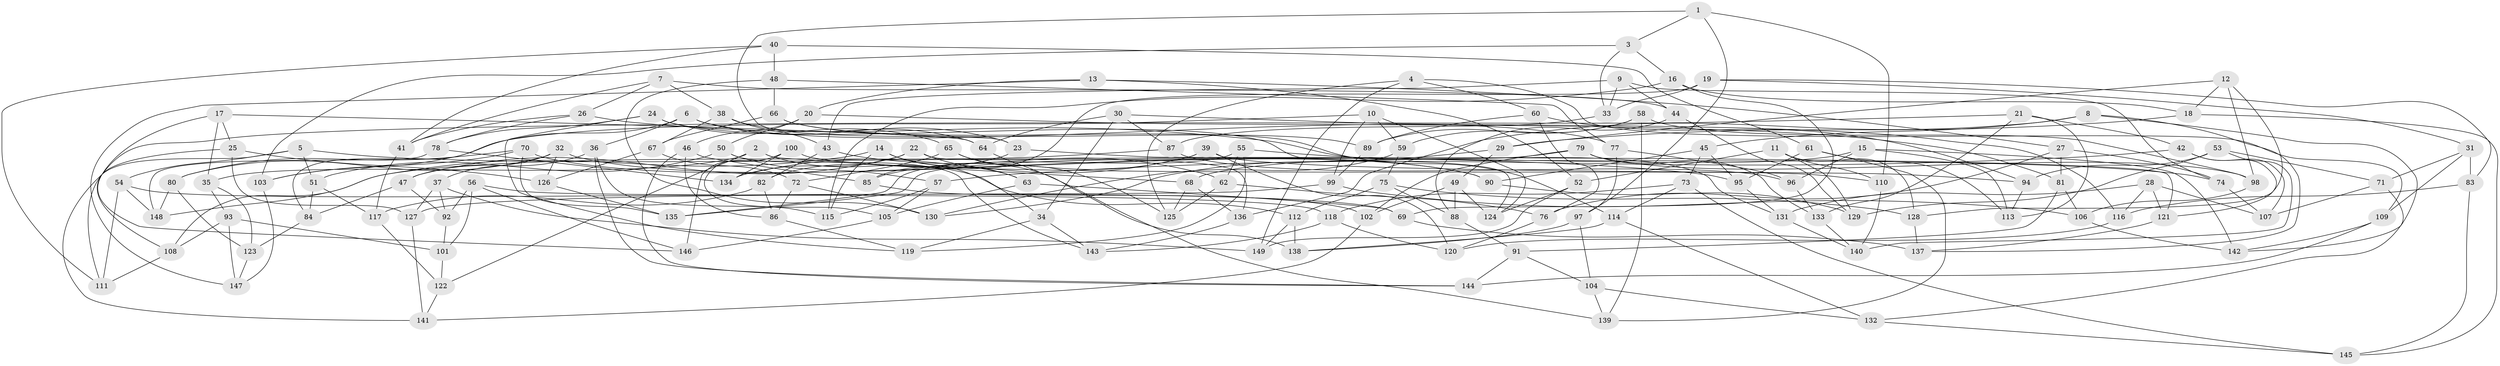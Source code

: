 // coarse degree distribution, {5: 0.1864406779661017, 3: 0.1016949152542373, 4: 0.4067796610169492, 9: 0.05084745762711865, 7: 0.1016949152542373, 10: 0.03389830508474576, 8: 0.01694915254237288, 6: 0.05084745762711865, 17: 0.01694915254237288, 15: 0.01694915254237288, 14: 0.01694915254237288}
// Generated by graph-tools (version 1.1) at 2025/01/03/04/25 22:01:54]
// undirected, 149 vertices, 298 edges
graph export_dot {
graph [start="1"]
  node [color=gray90,style=filled];
  1;
  2;
  3;
  4;
  5;
  6;
  7;
  8;
  9;
  10;
  11;
  12;
  13;
  14;
  15;
  16;
  17;
  18;
  19;
  20;
  21;
  22;
  23;
  24;
  25;
  26;
  27;
  28;
  29;
  30;
  31;
  32;
  33;
  34;
  35;
  36;
  37;
  38;
  39;
  40;
  41;
  42;
  43;
  44;
  45;
  46;
  47;
  48;
  49;
  50;
  51;
  52;
  53;
  54;
  55;
  56;
  57;
  58;
  59;
  60;
  61;
  62;
  63;
  64;
  65;
  66;
  67;
  68;
  69;
  70;
  71;
  72;
  73;
  74;
  75;
  76;
  77;
  78;
  79;
  80;
  81;
  82;
  83;
  84;
  85;
  86;
  87;
  88;
  89;
  90;
  91;
  92;
  93;
  94;
  95;
  96;
  97;
  98;
  99;
  100;
  101;
  102;
  103;
  104;
  105;
  106;
  107;
  108;
  109;
  110;
  111;
  112;
  113;
  114;
  115;
  116;
  117;
  118;
  119;
  120;
  121;
  122;
  123;
  124;
  125;
  126;
  127;
  128;
  129;
  130;
  131;
  132;
  133;
  134;
  135;
  136;
  137;
  138;
  139;
  140;
  141;
  142;
  143;
  144;
  145;
  146;
  147;
  148;
  149;
  1 -- 3;
  1 -- 110;
  1 -- 97;
  1 -- 23;
  2 -- 112;
  2 -- 68;
  2 -- 122;
  2 -- 35;
  3 -- 103;
  3 -- 33;
  3 -- 16;
  4 -- 60;
  4 -- 109;
  4 -- 149;
  4 -- 125;
  5 -- 141;
  5 -- 95;
  5 -- 51;
  5 -- 54;
  6 -- 77;
  6 -- 23;
  6 -- 84;
  6 -- 36;
  7 -- 44;
  7 -- 26;
  7 -- 38;
  7 -- 41;
  8 -- 45;
  8 -- 142;
  8 -- 136;
  8 -- 137;
  9 -- 74;
  9 -- 33;
  9 -- 44;
  9 -- 43;
  10 -- 59;
  10 -- 124;
  10 -- 103;
  10 -- 99;
  11 -- 110;
  11 -- 128;
  11 -- 129;
  11 -- 52;
  12 -- 98;
  12 -- 29;
  12 -- 128;
  12 -- 18;
  13 -- 52;
  13 -- 27;
  13 -- 20;
  13 -- 147;
  14 -- 63;
  14 -- 115;
  14 -- 108;
  14 -- 34;
  15 -- 113;
  15 -- 96;
  15 -- 68;
  15 -- 142;
  16 -- 18;
  16 -- 115;
  16 -- 69;
  17 -- 25;
  17 -- 146;
  17 -- 35;
  17 -- 64;
  18 -- 145;
  18 -- 29;
  19 -- 31;
  19 -- 33;
  19 -- 85;
  19 -- 83;
  20 -- 81;
  20 -- 50;
  20 -- 46;
  21 -- 42;
  21 -- 113;
  21 -- 108;
  21 -- 133;
  22 -- 136;
  22 -- 134;
  22 -- 47;
  22 -- 63;
  23 -- 82;
  23 -- 121;
  24 -- 65;
  24 -- 78;
  24 -- 119;
  24 -- 124;
  25 -- 127;
  25 -- 126;
  25 -- 111;
  26 -- 131;
  26 -- 41;
  26 -- 78;
  27 -- 81;
  27 -- 74;
  27 -- 76;
  28 -- 121;
  28 -- 116;
  28 -- 131;
  28 -- 107;
  29 -- 49;
  29 -- 130;
  30 -- 34;
  30 -- 87;
  30 -- 64;
  30 -- 116;
  31 -- 71;
  31 -- 109;
  31 -- 83;
  32 -- 126;
  32 -- 80;
  32 -- 37;
  32 -- 90;
  33 -- 87;
  34 -- 143;
  34 -- 119;
  35 -- 123;
  35 -- 93;
  36 -- 47;
  36 -- 115;
  36 -- 144;
  37 -- 149;
  37 -- 92;
  37 -- 127;
  38 -- 43;
  38 -- 67;
  38 -- 64;
  39 -- 94;
  39 -- 120;
  39 -- 134;
  39 -- 85;
  40 -- 61;
  40 -- 41;
  40 -- 111;
  40 -- 48;
  41 -- 117;
  42 -- 57;
  42 -- 107;
  42 -- 121;
  43 -- 82;
  43 -- 62;
  44 -- 88;
  44 -- 129;
  45 -- 73;
  45 -- 90;
  45 -- 95;
  46 -- 144;
  46 -- 86;
  46 -- 85;
  47 -- 92;
  47 -- 84;
  48 -- 66;
  48 -- 77;
  48 -- 130;
  49 -- 88;
  49 -- 102;
  49 -- 124;
  50 -- 57;
  50 -- 143;
  50 -- 51;
  51 -- 84;
  51 -- 117;
  52 -- 124;
  52 -- 149;
  53 -- 94;
  53 -- 129;
  53 -- 140;
  53 -- 71;
  54 -- 111;
  54 -- 69;
  54 -- 148;
  55 -- 74;
  55 -- 62;
  55 -- 135;
  55 -- 119;
  56 -- 146;
  56 -- 101;
  56 -- 92;
  56 -- 118;
  57 -- 115;
  57 -- 105;
  58 -- 89;
  58 -- 59;
  58 -- 98;
  58 -- 139;
  59 -- 75;
  59 -- 130;
  60 -- 76;
  60 -- 89;
  60 -- 94;
  61 -- 139;
  61 -- 113;
  61 -- 95;
  62 -- 125;
  62 -- 76;
  63 -- 69;
  63 -- 105;
  64 -- 139;
  65 -- 138;
  65 -- 125;
  65 -- 72;
  66 -- 114;
  66 -- 89;
  66 -- 67;
  67 -- 72;
  67 -- 126;
  68 -- 136;
  68 -- 125;
  69 -- 137;
  70 -- 80;
  70 -- 135;
  70 -- 103;
  70 -- 90;
  71 -- 107;
  71 -- 132;
  72 -- 86;
  72 -- 130;
  73 -- 114;
  73 -- 145;
  73 -- 118;
  74 -- 107;
  75 -- 128;
  75 -- 112;
  75 -- 88;
  76 -- 120;
  77 -- 96;
  77 -- 97;
  78 -- 134;
  78 -- 148;
  79 -- 102;
  79 -- 135;
  79 -- 133;
  79 -- 98;
  80 -- 148;
  80 -- 123;
  81 -- 106;
  81 -- 91;
  82 -- 117;
  82 -- 86;
  83 -- 145;
  83 -- 116;
  84 -- 123;
  85 -- 102;
  86 -- 119;
  87 -- 148;
  87 -- 96;
  88 -- 91;
  89 -- 99;
  90 -- 129;
  91 -- 144;
  91 -- 104;
  92 -- 101;
  93 -- 108;
  93 -- 147;
  93 -- 101;
  94 -- 113;
  95 -- 131;
  96 -- 133;
  97 -- 138;
  97 -- 104;
  98 -- 106;
  99 -- 106;
  99 -- 127;
  100 -- 134;
  100 -- 146;
  100 -- 105;
  100 -- 110;
  101 -- 122;
  102 -- 141;
  103 -- 147;
  104 -- 132;
  104 -- 139;
  105 -- 146;
  106 -- 142;
  108 -- 111;
  109 -- 142;
  109 -- 144;
  110 -- 140;
  112 -- 149;
  112 -- 138;
  114 -- 132;
  114 -- 138;
  116 -- 120;
  117 -- 122;
  118 -- 143;
  118 -- 120;
  121 -- 137;
  122 -- 141;
  123 -- 147;
  126 -- 135;
  127 -- 141;
  128 -- 137;
  131 -- 140;
  132 -- 145;
  133 -- 140;
  136 -- 143;
}
